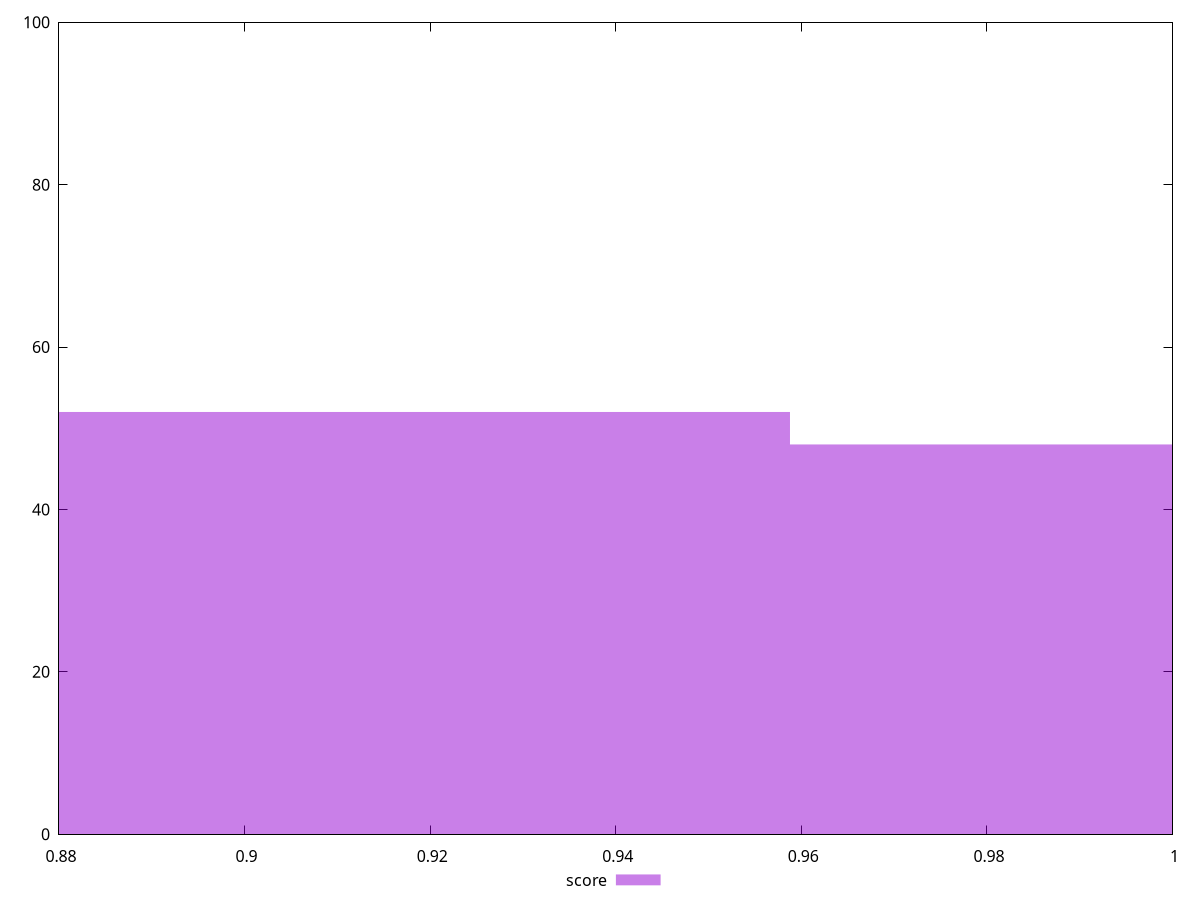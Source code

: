 reset

$score <<EOF
0.8850245156061433 52
1.0325286015405004 48
EOF

set key outside below
set boxwidth 0.1475040859343572
set xrange [0.88:1]
set yrange [0:100]
set trange [0:100]
set style fill transparent solid 0.5 noborder
set terminal svg size 640, 490 enhanced background rgb 'white'
set output "reports/report_00030_2021-02-24T20-42-31.540Z/unminified-javascript/samples/astro/score/histogram.svg"

plot $score title "score" with boxes

reset
